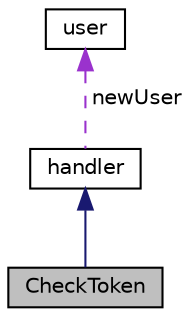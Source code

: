 digraph "CheckToken"
{
 // LATEX_PDF_SIZE
  edge [fontname="Helvetica",fontsize="10",labelfontname="Helvetica",labelfontsize="10"];
  node [fontname="Helvetica",fontsize="10",shape=record];
  Node1 [label="CheckToken",height=0.2,width=0.4,color="black", fillcolor="grey75", style="filled", fontcolor="black",tooltip=" "];
  Node2 -> Node1 [dir="back",color="midnightblue",fontsize="10",style="solid",fontname="Helvetica"];
  Node2 [label="handler",height=0.2,width=0.4,color="black", fillcolor="white", style="filled",URL="$classhandler.html",tooltip=" "];
  Node3 -> Node2 [dir="back",color="darkorchid3",fontsize="10",style="dashed",label=" newUser" ,fontname="Helvetica"];
  Node3 [label="user",height=0.2,width=0.4,color="black", fillcolor="white", style="filled",URL="$classuser.html",tooltip=" "];
}
